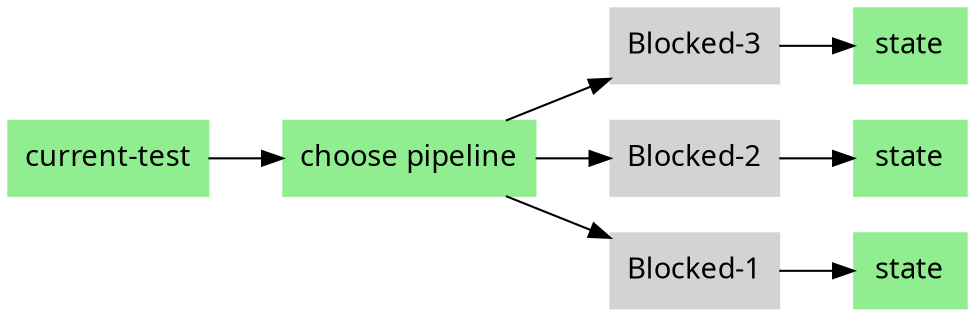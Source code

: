digraph pipeline {
  graph [fontname="ui-system,sans-serif"]
  node [fontname="ui-system,sans-serif",shape="box"]
  edge [fontname="ui-system,sans-serif"]
  rankdir=LR
  n3 [label="current-test",color="#90ee90",fillcolor="#90ee90",style="filled"]
  n2 [label="choose pipeline",color="#90ee90",fillcolor="#90ee90",style="filled"]
  n9 [label="Blocked-3",color="#d3d3d3",fillcolor="#d3d3d3",style="filled"]
  n8 [label="state",color="#90ee90",fillcolor="#90ee90",style="filled"]
  n16 [label="Blocked-2",color="#d3d3d3",fillcolor="#d3d3d3",style="filled"]
  n15 [label="state",color="#90ee90",fillcolor="#90ee90",style="filled"]
  n24 [label="Blocked-1",color="#d3d3d3",fillcolor="#d3d3d3",style="filled"]
  n23 [label="state",color="#90ee90",fillcolor="#90ee90",style="filled"]
  n24 -> n23
  n2 -> n24
  n16 -> n15
  n2 -> n16
  n9 -> n8
  n2 -> n9
  n3 -> n2
  }
